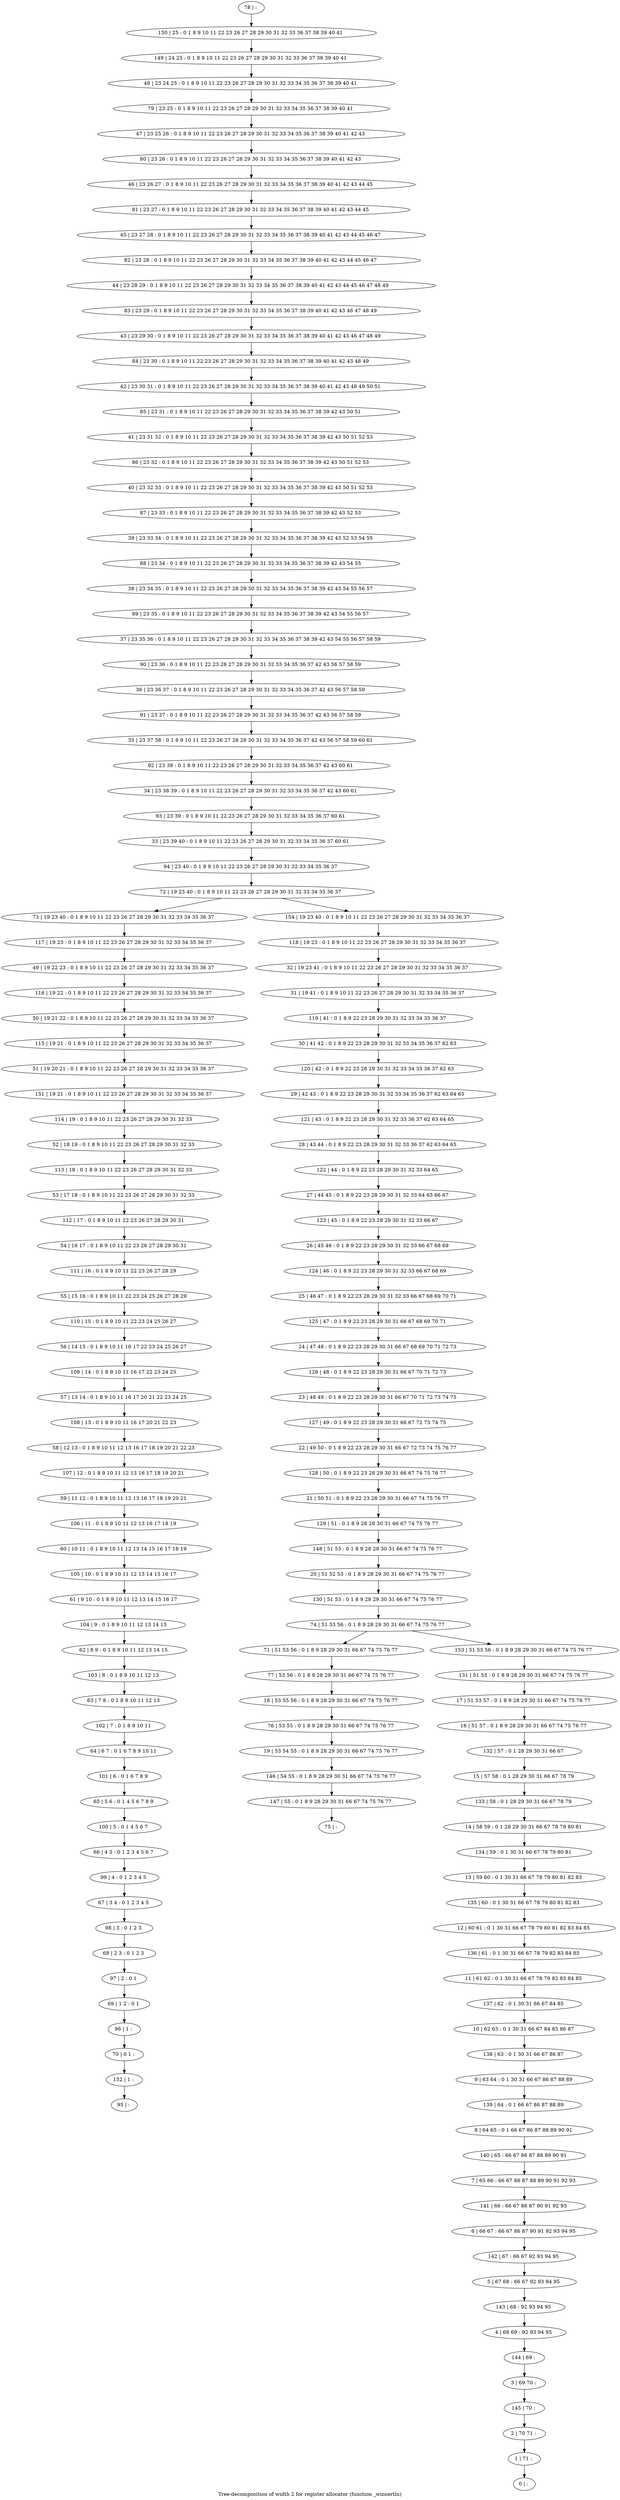 digraph G {
graph [label="Tree-decomposition of width 2 for register allocator (function _winsertln)"]
0[label="0 | : "];
1[label="1 | 71 : "];
2[label="2 | 70 71 : "];
3[label="3 | 69 70 : "];
4[label="4 | 68 69 : 92 93 94 95 "];
5[label="5 | 67 68 : 66 67 92 93 94 95 "];
6[label="6 | 66 67 : 66 67 86 87 90 91 92 93 94 95 "];
7[label="7 | 65 66 : 66 67 86 87 88 89 90 91 92 93 "];
8[label="8 | 64 65 : 0 1 66 67 86 87 88 89 90 91 "];
9[label="9 | 63 64 : 0 1 30 31 66 67 86 87 88 89 "];
10[label="10 | 62 63 : 0 1 30 31 66 67 84 85 86 87 "];
11[label="11 | 61 62 : 0 1 30 31 66 67 78 79 82 83 84 85 "];
12[label="12 | 60 61 : 0 1 30 31 66 67 78 79 80 81 82 83 84 85 "];
13[label="13 | 59 60 : 0 1 30 31 66 67 78 79 80 81 82 83 "];
14[label="14 | 58 59 : 0 1 28 29 30 31 66 67 78 79 80 81 "];
15[label="15 | 57 58 : 0 1 28 29 30 31 66 67 78 79 "];
16[label="16 | 51 57 : 0 1 8 9 28 29 30 31 66 67 74 75 76 77 "];
17[label="17 | 51 53 57 : 0 1 8 9 28 29 30 31 66 67 74 75 76 77 "];
18[label="18 | 53 55 56 : 0 1 8 9 28 29 30 31 66 67 74 75 76 77 "];
19[label="19 | 53 54 55 : 0 1 8 9 28 29 30 31 66 67 74 75 76 77 "];
20[label="20 | 51 52 53 : 0 1 8 9 28 29 30 31 66 67 74 75 76 77 "];
21[label="21 | 50 51 : 0 1 8 9 22 23 28 29 30 31 66 67 74 75 76 77 "];
22[label="22 | 49 50 : 0 1 8 9 22 23 28 29 30 31 66 67 72 73 74 75 76 77 "];
23[label="23 | 48 49 : 0 1 8 9 22 23 28 29 30 31 66 67 70 71 72 73 74 75 "];
24[label="24 | 47 48 : 0 1 8 9 22 23 28 29 30 31 66 67 68 69 70 71 72 73 "];
25[label="25 | 46 47 : 0 1 8 9 22 23 28 29 30 31 32 33 66 67 68 69 70 71 "];
26[label="26 | 45 46 : 0 1 8 9 22 23 28 29 30 31 32 33 66 67 68 69 "];
27[label="27 | 44 45 : 0 1 8 9 22 23 28 29 30 31 32 33 64 65 66 67 "];
28[label="28 | 43 44 : 0 1 8 9 22 23 28 29 30 31 32 33 36 37 62 63 64 65 "];
29[label="29 | 42 43 : 0 1 8 9 22 23 28 29 30 31 32 33 34 35 36 37 62 63 64 65 "];
30[label="30 | 41 42 : 0 1 8 9 22 23 28 29 30 31 32 33 34 35 36 37 62 63 "];
31[label="31 | 19 41 : 0 1 8 9 10 11 22 23 26 27 28 29 30 31 32 33 34 35 36 37 "];
32[label="32 | 19 23 41 : 0 1 8 9 10 11 22 23 26 27 28 29 30 31 32 33 34 35 36 37 "];
33[label="33 | 23 39 40 : 0 1 8 9 10 11 22 23 26 27 28 29 30 31 32 33 34 35 36 37 60 61 "];
34[label="34 | 23 38 39 : 0 1 8 9 10 11 22 23 26 27 28 29 30 31 32 33 34 35 36 37 42 43 60 61 "];
35[label="35 | 23 37 38 : 0 1 8 9 10 11 22 23 26 27 28 29 30 31 32 33 34 35 36 37 42 43 56 57 58 59 60 61 "];
36[label="36 | 23 36 37 : 0 1 8 9 10 11 22 23 26 27 28 29 30 31 32 33 34 35 36 37 42 43 56 57 58 59 "];
37[label="37 | 23 35 36 : 0 1 8 9 10 11 22 23 26 27 28 29 30 31 32 33 34 35 36 37 38 39 42 43 54 55 56 57 58 59 "];
38[label="38 | 23 34 35 : 0 1 8 9 10 11 22 23 26 27 28 29 30 31 32 33 34 35 36 37 38 39 42 43 54 55 56 57 "];
39[label="39 | 23 33 34 : 0 1 8 9 10 11 22 23 26 27 28 29 30 31 32 33 34 35 36 37 38 39 42 43 52 53 54 55 "];
40[label="40 | 23 32 33 : 0 1 8 9 10 11 22 23 26 27 28 29 30 31 32 33 34 35 36 37 38 39 42 43 50 51 52 53 "];
41[label="41 | 23 31 32 : 0 1 8 9 10 11 22 23 26 27 28 29 30 31 32 33 34 35 36 37 38 39 42 43 50 51 52 53 "];
42[label="42 | 23 30 31 : 0 1 8 9 10 11 22 23 26 27 28 29 30 31 32 33 34 35 36 37 38 39 40 41 42 43 48 49 50 51 "];
43[label="43 | 23 29 30 : 0 1 8 9 10 11 22 23 26 27 28 29 30 31 32 33 34 35 36 37 38 39 40 41 42 43 46 47 48 49 "];
44[label="44 | 23 28 29 : 0 1 8 9 10 11 22 23 26 27 28 29 30 31 32 33 34 35 36 37 38 39 40 41 42 43 44 45 46 47 48 49 "];
45[label="45 | 23 27 28 : 0 1 8 9 10 11 22 23 26 27 28 29 30 31 32 33 34 35 36 37 38 39 40 41 42 43 44 45 46 47 "];
46[label="46 | 23 26 27 : 0 1 8 9 10 11 22 23 26 27 28 29 30 31 32 33 34 35 36 37 38 39 40 41 42 43 44 45 "];
47[label="47 | 23 25 26 : 0 1 8 9 10 11 22 23 26 27 28 29 30 31 32 33 34 35 36 37 38 39 40 41 42 43 "];
48[label="48 | 23 24 25 : 0 1 8 9 10 11 22 23 26 27 28 29 30 31 32 33 34 35 36 37 38 39 40 41 "];
49[label="49 | 19 22 23 : 0 1 8 9 10 11 22 23 26 27 28 29 30 31 32 33 34 35 36 37 "];
50[label="50 | 19 21 22 : 0 1 8 9 10 11 22 23 26 27 28 29 30 31 32 33 34 35 36 37 "];
51[label="51 | 19 20 21 : 0 1 8 9 10 11 22 23 26 27 28 29 30 31 32 33 34 35 36 37 "];
52[label="52 | 18 19 : 0 1 8 9 10 11 22 23 26 27 28 29 30 31 32 33 "];
53[label="53 | 17 18 : 0 1 8 9 10 11 22 23 26 27 28 29 30 31 32 33 "];
54[label="54 | 16 17 : 0 1 8 9 10 11 22 23 26 27 28 29 30 31 "];
55[label="55 | 15 16 : 0 1 8 9 10 11 22 23 24 25 26 27 28 29 "];
56[label="56 | 14 15 : 0 1 8 9 10 11 16 17 22 23 24 25 26 27 "];
57[label="57 | 13 14 : 0 1 8 9 10 11 16 17 20 21 22 23 24 25 "];
58[label="58 | 12 13 : 0 1 8 9 10 11 12 13 16 17 18 19 20 21 22 23 "];
59[label="59 | 11 12 : 0 1 8 9 10 11 12 13 16 17 18 19 20 21 "];
60[label="60 | 10 11 : 0 1 8 9 10 11 12 13 14 15 16 17 18 19 "];
61[label="61 | 9 10 : 0 1 8 9 10 11 12 13 14 15 16 17 "];
62[label="62 | 8 9 : 0 1 8 9 10 11 12 13 14 15 "];
63[label="63 | 7 8 : 0 1 8 9 10 11 12 13 "];
64[label="64 | 6 7 : 0 1 6 7 8 9 10 11 "];
65[label="65 | 5 6 : 0 1 4 5 6 7 8 9 "];
66[label="66 | 4 5 : 0 1 2 3 4 5 6 7 "];
67[label="67 | 3 4 : 0 1 2 3 4 5 "];
68[label="68 | 2 3 : 0 1 2 3 "];
69[label="69 | 1 2 : 0 1 "];
70[label="70 | 0 1 : "];
71[label="71 | 51 53 56 : 0 1 8 9 28 29 30 31 66 67 74 75 76 77 "];
72[label="72 | 19 23 40 : 0 1 8 9 10 11 22 23 26 27 28 29 30 31 32 33 34 35 36 37 "];
73[label="73 | 19 23 40 : 0 1 8 9 10 11 22 23 26 27 28 29 30 31 32 33 34 35 36 37 "];
74[label="74 | 51 53 56 : 0 1 8 9 28 29 30 31 66 67 74 75 76 77 "];
75[label="75 | : "];
76[label="76 | 53 55 : 0 1 8 9 28 29 30 31 66 67 74 75 76 77 "];
77[label="77 | 53 56 : 0 1 8 9 28 29 30 31 66 67 74 75 76 77 "];
78[label="78 | : "];
79[label="79 | 23 25 : 0 1 8 9 10 11 22 23 26 27 28 29 30 31 32 33 34 35 36 37 38 39 40 41 "];
80[label="80 | 23 26 : 0 1 8 9 10 11 22 23 26 27 28 29 30 31 32 33 34 35 36 37 38 39 40 41 42 43 "];
81[label="81 | 23 27 : 0 1 8 9 10 11 22 23 26 27 28 29 30 31 32 33 34 35 36 37 38 39 40 41 42 43 44 45 "];
82[label="82 | 23 28 : 0 1 8 9 10 11 22 23 26 27 28 29 30 31 32 33 34 35 36 37 38 39 40 41 42 43 44 45 46 47 "];
83[label="83 | 23 29 : 0 1 8 9 10 11 22 23 26 27 28 29 30 31 32 33 34 35 36 37 38 39 40 41 42 43 46 47 48 49 "];
84[label="84 | 23 30 : 0 1 8 9 10 11 22 23 26 27 28 29 30 31 32 33 34 35 36 37 38 39 40 41 42 43 48 49 "];
85[label="85 | 23 31 : 0 1 8 9 10 11 22 23 26 27 28 29 30 31 32 33 34 35 36 37 38 39 42 43 50 51 "];
86[label="86 | 23 32 : 0 1 8 9 10 11 22 23 26 27 28 29 30 31 32 33 34 35 36 37 38 39 42 43 50 51 52 53 "];
87[label="87 | 23 33 : 0 1 8 9 10 11 22 23 26 27 28 29 30 31 32 33 34 35 36 37 38 39 42 43 52 53 "];
88[label="88 | 23 34 : 0 1 8 9 10 11 22 23 26 27 28 29 30 31 32 33 34 35 36 37 38 39 42 43 54 55 "];
89[label="89 | 23 35 : 0 1 8 9 10 11 22 23 26 27 28 29 30 31 32 33 34 35 36 37 38 39 42 43 54 55 56 57 "];
90[label="90 | 23 36 : 0 1 8 9 10 11 22 23 26 27 28 29 30 31 32 33 34 35 36 37 42 43 56 57 58 59 "];
91[label="91 | 23 37 : 0 1 8 9 10 11 22 23 26 27 28 29 30 31 32 33 34 35 36 37 42 43 56 57 58 59 "];
92[label="92 | 23 38 : 0 1 8 9 10 11 22 23 26 27 28 29 30 31 32 33 34 35 36 37 42 43 60 61 "];
93[label="93 | 23 39 : 0 1 8 9 10 11 22 23 26 27 28 29 30 31 32 33 34 35 36 37 60 61 "];
94[label="94 | 23 40 : 0 1 8 9 10 11 22 23 26 27 28 29 30 31 32 33 34 35 36 37 "];
95[label="95 | : "];
96[label="96 | 1 : "];
97[label="97 | 2 : 0 1 "];
98[label="98 | 3 : 0 1 2 3 "];
99[label="99 | 4 : 0 1 2 3 4 5 "];
100[label="100 | 5 : 0 1 4 5 6 7 "];
101[label="101 | 6 : 0 1 6 7 8 9 "];
102[label="102 | 7 : 0 1 8 9 10 11 "];
103[label="103 | 8 : 0 1 8 9 10 11 12 13 "];
104[label="104 | 9 : 0 1 8 9 10 11 12 13 14 15 "];
105[label="105 | 10 : 0 1 8 9 10 11 12 13 14 15 16 17 "];
106[label="106 | 11 : 0 1 8 9 10 11 12 13 16 17 18 19 "];
107[label="107 | 12 : 0 1 8 9 10 11 12 13 16 17 18 19 20 21 "];
108[label="108 | 13 : 0 1 8 9 10 11 16 17 20 21 22 23 "];
109[label="109 | 14 : 0 1 8 9 10 11 16 17 22 23 24 25 "];
110[label="110 | 15 : 0 1 8 9 10 11 22 23 24 25 26 27 "];
111[label="111 | 16 : 0 1 8 9 10 11 22 23 26 27 28 29 "];
112[label="112 | 17 : 0 1 8 9 10 11 22 23 26 27 28 29 30 31 "];
113[label="113 | 18 : 0 1 8 9 10 11 22 23 26 27 28 29 30 31 32 33 "];
114[label="114 | 19 : 0 1 8 9 10 11 22 23 26 27 28 29 30 31 32 33 "];
115[label="115 | 19 21 : 0 1 8 9 10 11 22 23 26 27 28 29 30 31 32 33 34 35 36 37 "];
116[label="116 | 19 22 : 0 1 8 9 10 11 22 23 26 27 28 29 30 31 32 33 34 35 36 37 "];
117[label="117 | 19 23 : 0 1 8 9 10 11 22 23 26 27 28 29 30 31 32 33 34 35 36 37 "];
118[label="118 | 19 23 : 0 1 8 9 10 11 22 23 26 27 28 29 30 31 32 33 34 35 36 37 "];
119[label="119 | 41 : 0 1 8 9 22 23 28 29 30 31 32 33 34 35 36 37 "];
120[label="120 | 42 : 0 1 8 9 22 23 28 29 30 31 32 33 34 35 36 37 62 63 "];
121[label="121 | 43 : 0 1 8 9 22 23 28 29 30 31 32 33 36 37 62 63 64 65 "];
122[label="122 | 44 : 0 1 8 9 22 23 28 29 30 31 32 33 64 65 "];
123[label="123 | 45 : 0 1 8 9 22 23 28 29 30 31 32 33 66 67 "];
124[label="124 | 46 : 0 1 8 9 22 23 28 29 30 31 32 33 66 67 68 69 "];
125[label="125 | 47 : 0 1 8 9 22 23 28 29 30 31 66 67 68 69 70 71 "];
126[label="126 | 48 : 0 1 8 9 22 23 28 29 30 31 66 67 70 71 72 73 "];
127[label="127 | 49 : 0 1 8 9 22 23 28 29 30 31 66 67 72 73 74 75 "];
128[label="128 | 50 : 0 1 8 9 22 23 28 29 30 31 66 67 74 75 76 77 "];
129[label="129 | 51 : 0 1 8 9 28 29 30 31 66 67 74 75 76 77 "];
130[label="130 | 51 53 : 0 1 8 9 28 29 30 31 66 67 74 75 76 77 "];
131[label="131 | 51 53 : 0 1 8 9 28 29 30 31 66 67 74 75 76 77 "];
132[label="132 | 57 : 0 1 28 29 30 31 66 67 "];
133[label="133 | 58 : 0 1 28 29 30 31 66 67 78 79 "];
134[label="134 | 59 : 0 1 30 31 66 67 78 79 80 81 "];
135[label="135 | 60 : 0 1 30 31 66 67 78 79 80 81 82 83 "];
136[label="136 | 61 : 0 1 30 31 66 67 78 79 82 83 84 85 "];
137[label="137 | 62 : 0 1 30 31 66 67 84 85 "];
138[label="138 | 63 : 0 1 30 31 66 67 86 87 "];
139[label="139 | 64 : 0 1 66 67 86 87 88 89 "];
140[label="140 | 65 : 66 67 86 87 88 89 90 91 "];
141[label="141 | 66 : 66 67 86 87 90 91 92 93 "];
142[label="142 | 67 : 66 67 92 93 94 95 "];
143[label="143 | 68 : 92 93 94 95 "];
144[label="144 | 69 : "];
145[label="145 | 70 : "];
146[label="146 | 54 55 : 0 1 8 9 28 29 30 31 66 67 74 75 76 77 "];
147[label="147 | 55 : 0 1 8 9 28 29 30 31 66 67 74 75 76 77 "];
148[label="148 | 51 53 : 0 1 8 9 28 29 30 31 66 67 74 75 76 77 "];
149[label="149 | 24 25 : 0 1 8 9 10 11 22 23 26 27 28 29 30 31 32 33 36 37 38 39 40 41 "];
150[label="150 | 25 : 0 1 8 9 10 11 22 23 26 27 28 29 30 31 32 33 36 37 38 39 40 41 "];
151[label="151 | 19 21 : 0 1 8 9 10 11 22 23 26 27 28 29 30 31 32 33 34 35 36 37 "];
152[label="152 | 1 : "];
153[label="153 | 51 53 56 : 0 1 8 9 28 29 30 31 66 67 74 75 76 77 "];
154[label="154 | 19 23 40 : 0 1 8 9 10 11 22 23 26 27 28 29 30 31 32 33 34 35 36 37 "];
76->19 ;
18->76 ;
77->18 ;
71->77 ;
96->70 ;
69->96 ;
97->69 ;
68->97 ;
98->68 ;
67->98 ;
99->67 ;
66->99 ;
100->66 ;
65->100 ;
101->65 ;
64->101 ;
102->64 ;
63->102 ;
103->63 ;
62->103 ;
104->62 ;
61->104 ;
105->61 ;
60->105 ;
106->60 ;
59->106 ;
107->59 ;
58->107 ;
108->58 ;
57->108 ;
109->57 ;
56->109 ;
110->56 ;
55->110 ;
111->55 ;
54->111 ;
112->54 ;
53->112 ;
113->53 ;
52->113 ;
114->52 ;
115->51 ;
50->115 ;
116->50 ;
49->116 ;
117->49 ;
73->117 ;
19->146 ;
147->75 ;
146->147 ;
151->114 ;
51->151 ;
152->95 ;
70->152 ;
78->150 ;
150->149 ;
149->48 ;
48->79 ;
79->47 ;
47->80 ;
80->46 ;
46->81 ;
81->45 ;
45->82 ;
82->44 ;
44->83 ;
83->43 ;
43->84 ;
84->42 ;
42->85 ;
85->41 ;
41->86 ;
86->40 ;
40->87 ;
87->39 ;
39->88 ;
88->38 ;
38->89 ;
89->37 ;
37->90 ;
90->36 ;
36->91 ;
91->35 ;
35->92 ;
92->34 ;
34->93 ;
93->33 ;
33->94 ;
94->72 ;
118->32 ;
32->31 ;
31->119 ;
119->30 ;
30->120 ;
120->29 ;
29->121 ;
121->28 ;
28->122 ;
122->27 ;
27->123 ;
123->26 ;
26->124 ;
124->25 ;
25->125 ;
125->24 ;
24->126 ;
126->23 ;
23->127 ;
127->22 ;
22->128 ;
128->21 ;
21->129 ;
129->148 ;
148->20 ;
20->130 ;
130->74 ;
131->17 ;
17->16 ;
16->132 ;
132->15 ;
15->133 ;
133->14 ;
14->134 ;
134->13 ;
13->135 ;
135->12 ;
12->136 ;
136->11 ;
11->137 ;
137->10 ;
10->138 ;
138->9 ;
9->139 ;
139->8 ;
8->140 ;
140->7 ;
7->141 ;
141->6 ;
6->142 ;
142->5 ;
5->143 ;
143->4 ;
4->144 ;
144->3 ;
3->145 ;
145->2 ;
2->1 ;
1->0 ;
153->131 ;
154->118 ;
74->71 ;
74->153 ;
72->73 ;
72->154 ;
}
